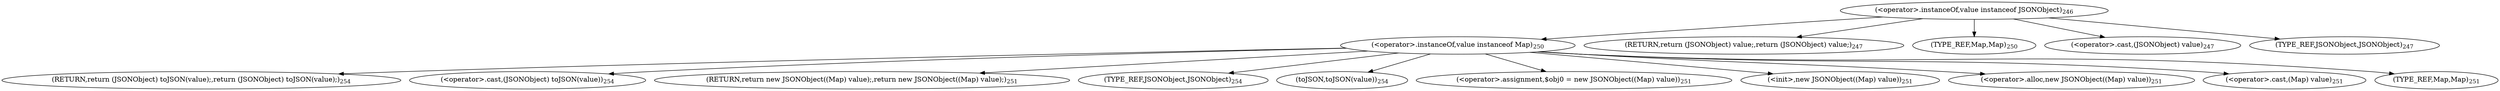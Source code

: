 digraph "getJSONObject" {  
"793" [label = <(RETURN,return (JSONObject) toJSON(value);,return (JSONObject) toJSON(value);)<SUB>254</SUB>> ]
"768" [label = <(&lt;operator&gt;.instanceOf,value instanceof JSONObject)<SUB>246</SUB>> ]
"777" [label = <(&lt;operator&gt;.instanceOf,value instanceof Map)<SUB>250</SUB>> ]
"794" [label = <(&lt;operator&gt;.cast,(JSONObject) toJSON(value))<SUB>254</SUB>> ]
"772" [label = <(RETURN,return (JSONObject) value;,return (JSONObject) value;)<SUB>247</SUB>> ]
"779" [label = <(TYPE_REF,Map,Map)<SUB>250</SUB>> ]
"781" [label = <(RETURN,return new JSONObject((Map) value);,return new JSONObject((Map) value);)<SUB>251</SUB>> ]
"795" [label = <(TYPE_REF,JSONObject,JSONObject)<SUB>254</SUB>> ]
"796" [label = <(toJSON,toJSON(value))<SUB>254</SUB>> ]
"773" [label = <(&lt;operator&gt;.cast,(JSONObject) value)<SUB>247</SUB>> ]
"774" [label = <(TYPE_REF,JSONObject,JSONObject)<SUB>247</SUB>> ]
"784" [label = <(&lt;operator&gt;.assignment,$obj0 = new JSONObject((Map) value))<SUB>251</SUB>> ]
"787" [label = <(&lt;init&gt;,new JSONObject((Map) value))<SUB>251</SUB>> ]
"786" [label = <(&lt;operator&gt;.alloc,new JSONObject((Map) value))<SUB>251</SUB>> ]
"789" [label = <(&lt;operator&gt;.cast,(Map) value)<SUB>251</SUB>> ]
"790" [label = <(TYPE_REF,Map,Map)<SUB>251</SUB>> ]
  "768" -> "774" 
  "768" -> "772" 
  "768" -> "779" 
  "768" -> "777" 
  "768" -> "773" 
  "777" -> "793" 
  "777" -> "789" 
  "777" -> "786" 
  "777" -> "790" 
  "777" -> "784" 
  "777" -> "795" 
  "777" -> "787" 
  "777" -> "794" 
  "777" -> "781" 
  "777" -> "796" 
}
